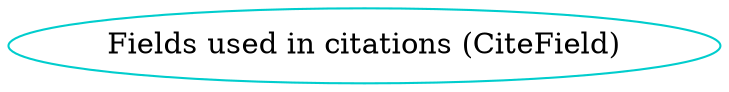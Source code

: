 digraph citefield {
	/* definitions for each type component */
	CiteField 	    [shape=oval, color=cyan3, label="Fields used in citations (CiteField)"];

}

/* dot -Tpng sample.dot -o sample.png */
